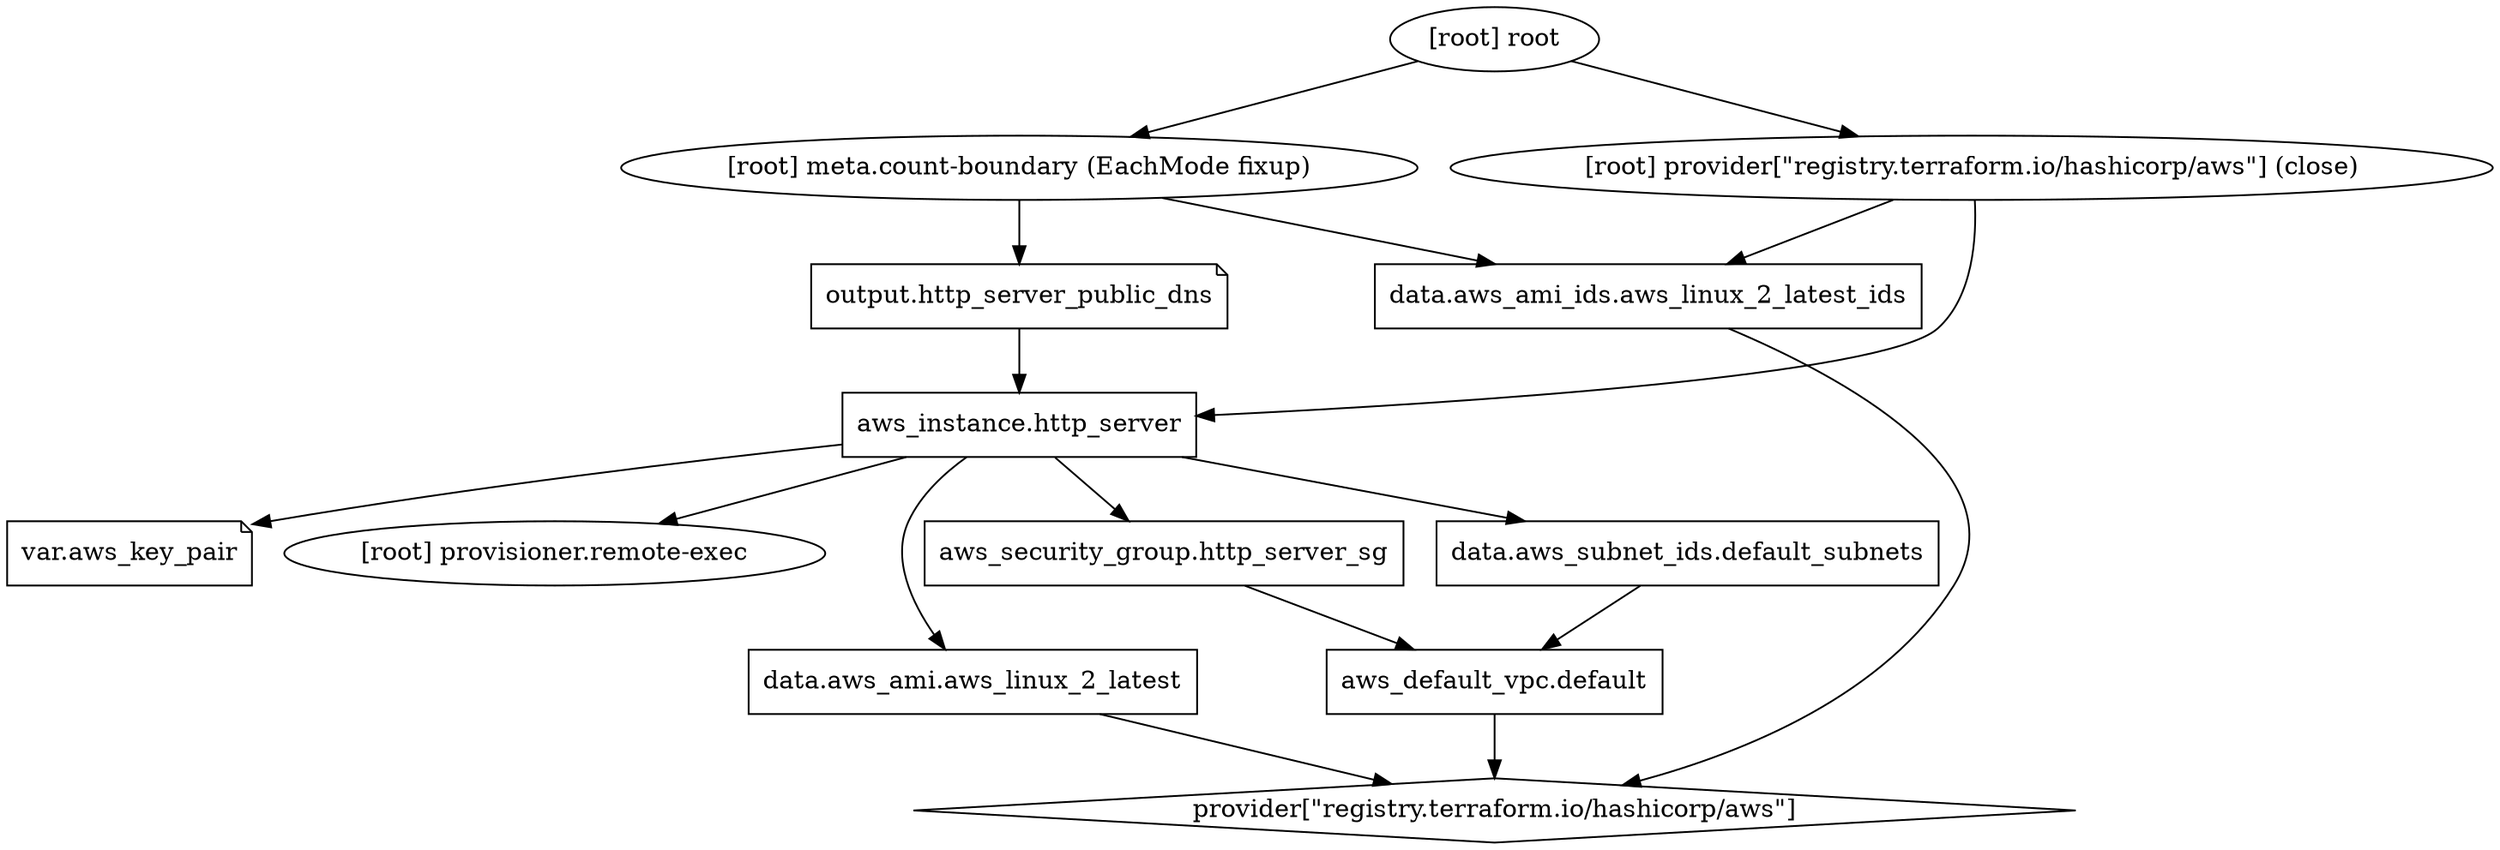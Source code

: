 digraph {
	compound = "true"
	newrank = "true"
	subgraph "root" {
		"[root] aws_default_vpc.default (expand)" [label = "aws_default_vpc.default", shape = "box"]
		"[root] aws_instance.http_server (expand)" [label = "aws_instance.http_server", shape = "box"]
		"[root] aws_security_group.http_server_sg (expand)" [label = "aws_security_group.http_server_sg", shape = "box"]
		"[root] data.aws_ami.aws_linux_2_latest (expand)" [label = "data.aws_ami.aws_linux_2_latest", shape = "box"]
		"[root] data.aws_ami_ids.aws_linux_2_latest_ids (expand)" [label = "data.aws_ami_ids.aws_linux_2_latest_ids", shape = "box"]
		"[root] data.aws_subnet_ids.default_subnets (expand)" [label = "data.aws_subnet_ids.default_subnets", shape = "box"]
		"[root] output.http_server_public_dns" [label = "output.http_server_public_dns", shape = "note"]
		"[root] provider[\"registry.terraform.io/hashicorp/aws\"]" [label = "provider[\"registry.terraform.io/hashicorp/aws\"]", shape = "diamond"]
		"[root] var.aws_key_pair" [label = "var.aws_key_pair", shape = "note"]
		"[root] aws_default_vpc.default (expand)" -> "[root] provider[\"registry.terraform.io/hashicorp/aws\"]"
		"[root] aws_instance.http_server (expand)" -> "[root] aws_security_group.http_server_sg (expand)"
		"[root] aws_instance.http_server (expand)" -> "[root] data.aws_ami.aws_linux_2_latest (expand)"
		"[root] aws_instance.http_server (expand)" -> "[root] data.aws_subnet_ids.default_subnets (expand)"
		"[root] aws_instance.http_server (expand)" -> "[root] provisioner.remote-exec"
		"[root] aws_instance.http_server (expand)" -> "[root] var.aws_key_pair"
		"[root] aws_security_group.http_server_sg (expand)" -> "[root] aws_default_vpc.default (expand)"
		"[root] data.aws_ami.aws_linux_2_latest (expand)" -> "[root] provider[\"registry.terraform.io/hashicorp/aws\"]"
		"[root] data.aws_ami_ids.aws_linux_2_latest_ids (expand)" -> "[root] provider[\"registry.terraform.io/hashicorp/aws\"]"
		"[root] data.aws_subnet_ids.default_subnets (expand)" -> "[root] aws_default_vpc.default (expand)"
		"[root] meta.count-boundary (EachMode fixup)" -> "[root] data.aws_ami_ids.aws_linux_2_latest_ids (expand)"
		"[root] meta.count-boundary (EachMode fixup)" -> "[root] output.http_server_public_dns"
		"[root] output.http_server_public_dns" -> "[root] aws_instance.http_server (expand)"
		"[root] provider[\"registry.terraform.io/hashicorp/aws\"] (close)" -> "[root] aws_instance.http_server (expand)"
		"[root] provider[\"registry.terraform.io/hashicorp/aws\"] (close)" -> "[root] data.aws_ami_ids.aws_linux_2_latest_ids (expand)"
		"[root] root" -> "[root] meta.count-boundary (EachMode fixup)"
		"[root] root" -> "[root] provider[\"registry.terraform.io/hashicorp/aws\"] (close)"
	}
}

